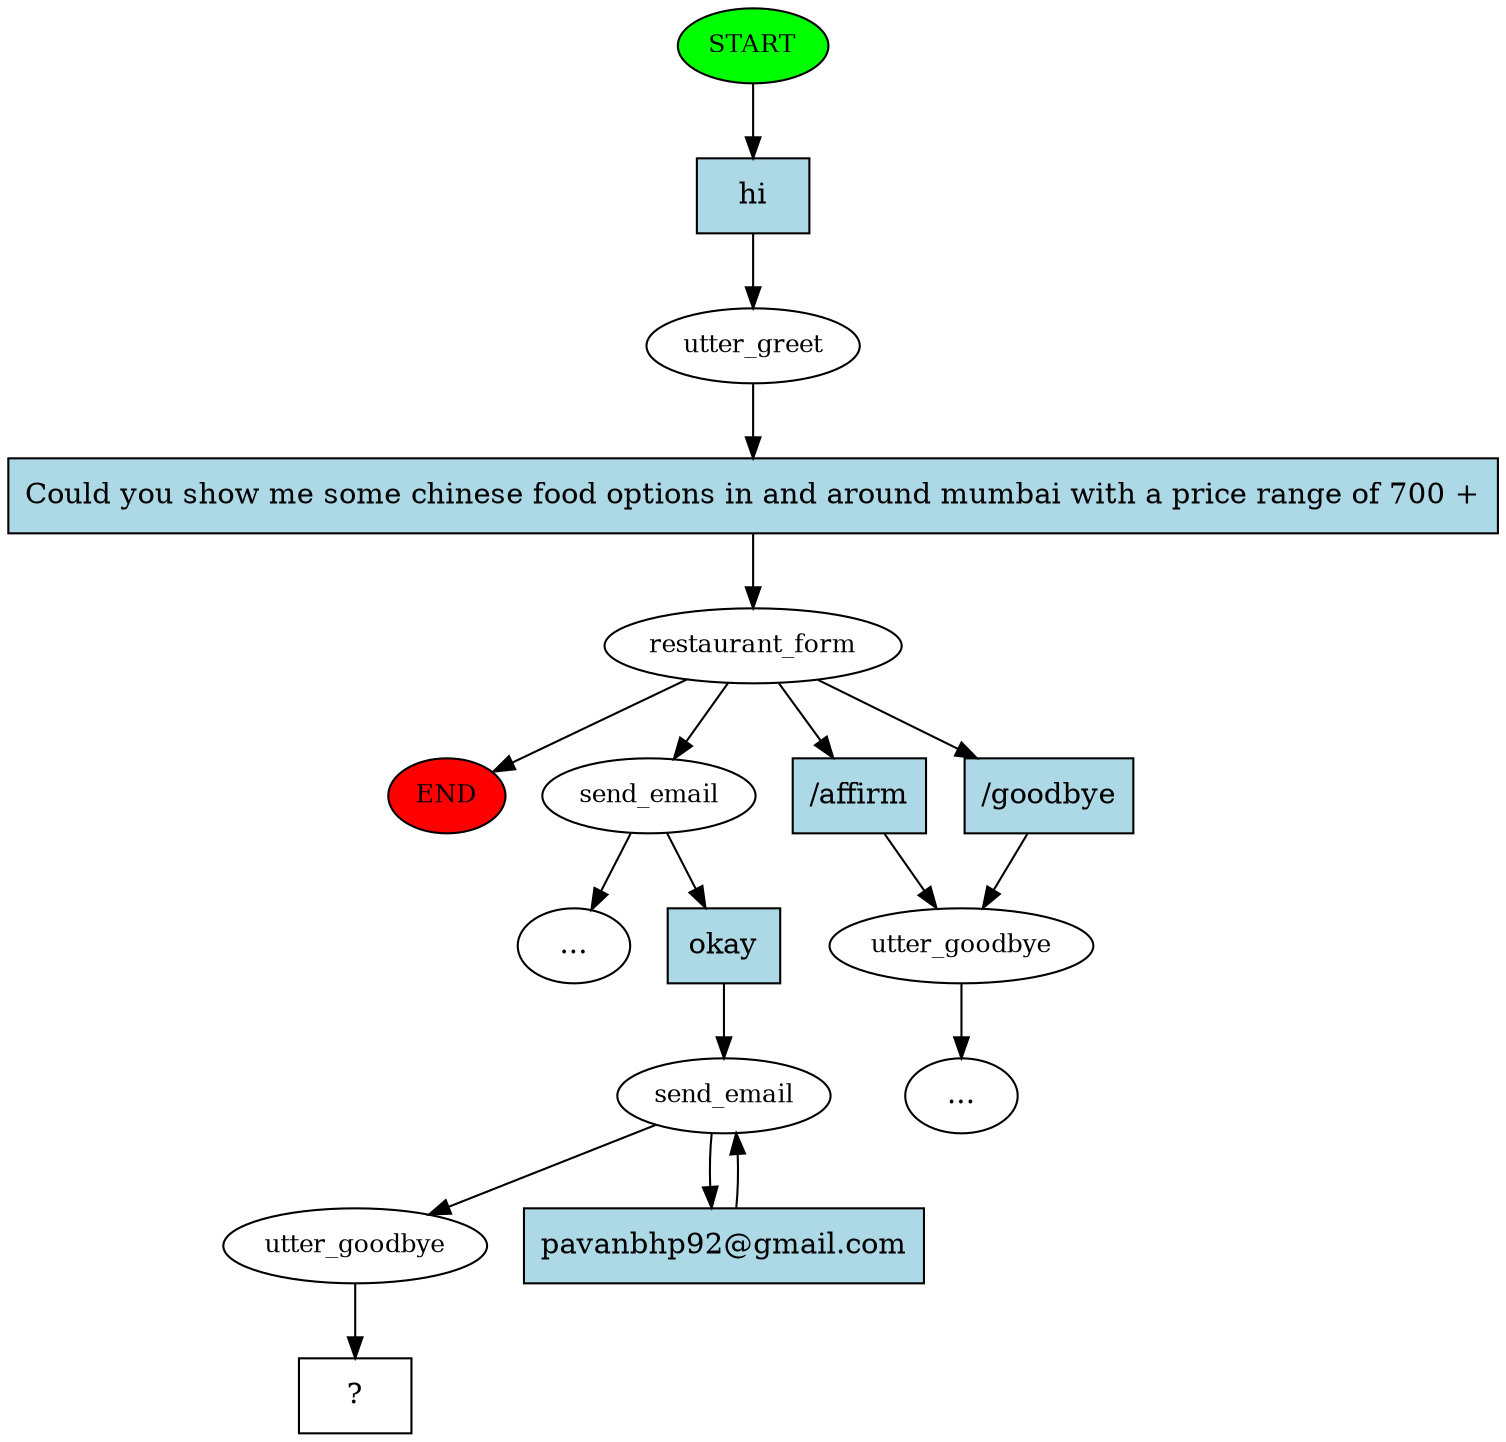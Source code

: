 digraph  {
0 [class="start active", fillcolor=green, fontsize=12, label=START, style=filled];
"-1" [class=end, fillcolor=red, fontsize=12, label=END, style=filled];
1 [class=active, fontsize=12, label=utter_greet];
2 [class=active, fontsize=12, label=restaurant_form];
3 [class=active, fontsize=12, label=send_email];
9 [class="", fontsize=12, label=utter_goodbye];
"-7" [class=ellipsis, label="..."];
"-10" [class=ellipsis, label="..."];
34 [class=active, fontsize=12, label=send_email];
36 [class=active, fontsize=12, label=utter_goodbye];
37 [class="intent dashed active", label="  ?  ", shape=rect];
38 [class="intent active", fillcolor=lightblue, label=hi, shape=rect, style=filled];
39 [class="intent active", fillcolor=lightblue, label="Could you show me some chinese food options in and around mumbai with a price range of 700 +", shape=rect, style=filled];
40 [class=intent, fillcolor=lightblue, label="/affirm", shape=rect, style=filled];
41 [class=intent, fillcolor=lightblue, label="/goodbye", shape=rect, style=filled];
42 [class="intent active", fillcolor=lightblue, label=okay, shape=rect, style=filled];
43 [class="intent active", fillcolor=lightblue, label="pavanbhp92@gmail.com", shape=rect, style=filled];
0 -> 38  [class=active, key=0];
1 -> 39  [class=active, key=0];
2 -> 3  [class=active, key=NONE, label=""];
2 -> "-1"  [class="", key=NONE, label=""];
2 -> 40  [class="", key=0];
2 -> 41  [class="", key=0];
3 -> "-10"  [class="", key=NONE, label=""];
3 -> 42  [class=active, key=0];
9 -> "-7"  [class="", key=NONE, label=""];
34 -> 36  [class=active, key=NONE, label=""];
34 -> 43  [class=active, key=0];
36 -> 37  [class=active, key=NONE, label=""];
38 -> 1  [class=active, key=0];
39 -> 2  [class=active, key=0];
40 -> 9  [class="", key=0];
41 -> 9  [class="", key=0];
42 -> 34  [class=active, key=0];
43 -> 34  [class=active, key=0];
}
